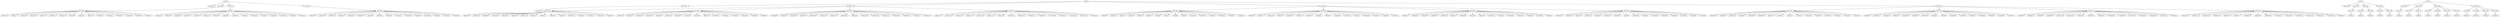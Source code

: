 digraph G {
    "count5" -> "new_n265_";
    "count7" -> "new_n266_";
    "new_n266_" -> "new_n267_";
    "count2" -> "new_n268_";
    "count3" -> "new_n269_";
    "new_n269_" -> "new_n270_";
    "new_n270_" -> "selectp10";
    "count2" -> "new_n272_";
    "new_n272_" -> "new_n273_";
    "new_n273_" -> "selectp11";
    "count3" -> "new_n275_";
    "new_n275_" -> "new_n276_";
    "new_n276_" -> "selectp12";
    "new_n275_" -> "new_n278_";
    "new_n278_" -> "selectp13";
    "count2" -> "new_n280_";
    "new_n280_" -> "new_n281_";
    "new_n281_" -> "selectp14";
    "count2" -> "new_n283_";
    "new_n283_" -> "new_n284_";
    "new_n284_" -> "selectp15";
    "new_n280_" -> "new_n286_";
    "new_n286_" -> "selectp16";
    "new_n283_" -> "new_n288_";
    "new_n288_" -> "selectp17";
    "count3" -> "new_n290_";
    "new_n290_" -> "new_n291_";
    "new_n291_" -> "selectp18";
    "new_n290_" -> "new_n293_";
    "new_n293_" -> "selectp19";
    "count3" -> "new_n295_";
    "new_n295_" -> "new_n296_";
    "new_n296_" -> "selectp110";
    "new_n295_" -> "new_n298_";
    "new_n298_" -> "selectp111";
    "new_n290_" -> "new_n300_";
    "new_n300_" -> "selectp112";
    "new_n290_" -> "new_n302_";
    "new_n302_" -> "selectp113";
    "new_n295_" -> "new_n304_";
    "new_n304_" -> "selectp114";
    "new_n295_" -> "new_n306_";
    "new_n306_" -> "selectp115";
    "count5" -> "new_n308_";
    "new_n308_" -> "new_n309_";
    "new_n309_" -> "selectp116";
    "new_n309_" -> "selectp117";
    "new_n309_" -> "selectp118";
    "new_n309_" -> "selectp119";
    "new_n309_" -> "selectp120";
    "new_n309_" -> "selectp121";
    "new_n309_" -> "selectp122";
    "new_n309_" -> "selectp123";
    "new_n309_" -> "selectp124";
    "new_n309_" -> "selectp125";
    "new_n309_" -> "selectp126";
    "new_n309_" -> "selectp127";
    "new_n309_" -> "selectp128";
    "new_n309_" -> "selectp129";
    "new_n309_" -> "selectp130";
    "new_n309_" -> "selectp131";
    "count5" -> "new_n326_";
    "new_n326_" -> "new_n327_";
    "new_n327_" -> "selectp132";
    "new_n327_" -> "selectp133";
    "new_n327_" -> "selectp134";
    "new_n327_" -> "selectp135";
    "new_n327_" -> "selectp136";
    "new_n327_" -> "selectp137";
    "new_n327_" -> "selectp138";
    "new_n327_" -> "selectp139";
    "new_n327_" -> "selectp140";
    "new_n327_" -> "selectp141";
    "new_n327_" -> "selectp142";
    "new_n327_" -> "selectp143";
    "new_n327_" -> "selectp144";
    "new_n327_" -> "selectp145";
    "new_n327_" -> "selectp146";
    "new_n327_" -> "selectp147";
    "count5" -> "new_n344_";
    "new_n344_" -> "new_n345_";
    "new_n345_" -> "selectp148";
    "new_n345_" -> "selectp149";
    "new_n345_" -> "selectp150";
    "new_n345_" -> "selectp151";
    "new_n345_" -> "selectp152";
    "new_n345_" -> "selectp153";
    "new_n345_" -> "selectp154";
    "new_n345_" -> "selectp155";
    "new_n345_" -> "selectp156";
    "new_n345_" -> "selectp157";
    "new_n345_" -> "selectp158";
    "new_n345_" -> "selectp159";
    "new_n345_" -> "selectp160";
    "new_n345_" -> "selectp161";
    "new_n345_" -> "selectp162";
    "new_n345_" -> "selectp163";
    "count7" -> "new_n362_";
    "new_n362_" -> "new_n363_";
    "new_n363_" -> "selectp164";
    "new_n363_" -> "selectp165";
    "new_n363_" -> "selectp166";
    "new_n363_" -> "selectp167";
    "new_n363_" -> "selectp168";
    "new_n363_" -> "selectp169";
    "new_n363_" -> "selectp170";
    "new_n363_" -> "selectp171";
    "new_n363_" -> "selectp172";
    "new_n363_" -> "selectp173";
    "new_n363_" -> "selectp174";
    "new_n363_" -> "selectp175";
    "new_n363_" -> "selectp176";
    "new_n363_" -> "selectp177";
    "new_n363_" -> "selectp178";
    "new_n363_" -> "selectp179";
    "new_n362_" -> "new_n380_";
    "new_n380_" -> "selectp180";
    "new_n380_" -> "selectp181";
    "new_n380_" -> "selectp182";
    "new_n380_" -> "selectp183";
    "new_n380_" -> "selectp184";
    "new_n380_" -> "selectp185";
    "new_n380_" -> "selectp186";
    "new_n380_" -> "selectp187";
    "new_n380_" -> "selectp188";
    "new_n380_" -> "selectp189";
    "new_n380_" -> "selectp190";
    "new_n380_" -> "selectp191";
    "new_n380_" -> "selectp192";
    "new_n380_" -> "selectp193";
    "new_n380_" -> "selectp194";
    "new_n380_" -> "selectp195";
    "new_n362_" -> "new_n397_";
    "new_n397_" -> "selectp196";
    "new_n397_" -> "selectp197";
    "new_n397_" -> "selectp198";
    "new_n397_" -> "selectp199";
    "new_n397_" -> "selectp1100";
    "new_n397_" -> "selectp1101";
    "new_n397_" -> "selectp1102";
    "new_n397_" -> "selectp1103";
    "new_n397_" -> "selectp1104";
    "new_n397_" -> "selectp1105";
    "new_n397_" -> "selectp1106";
    "new_n397_" -> "selectp1107";
    "new_n397_" -> "selectp1108";
    "new_n397_" -> "selectp1109";
    "new_n397_" -> "selectp1110";
    "new_n397_" -> "selectp1111";
    "new_n362_" -> "new_n414_";
    "new_n414_" -> "selectp1112";
    "new_n414_" -> "selectp1113";
    "new_n414_" -> "selectp1114";
    "new_n414_" -> "selectp1115";
    "new_n414_" -> "selectp1116";
    "new_n414_" -> "selectp1117";
    "new_n414_" -> "selectp1118";
    "new_n414_" -> "selectp1119";
    "new_n414_" -> "selectp1120";
    "new_n414_" -> "selectp1121";
    "new_n414_" -> "selectp1122";
    "new_n414_" -> "selectp1123";
    "new_n414_" -> "selectp1124";
    "new_n414_" -> "selectp1125";
    "new_n414_" -> "selectp1126";
    "new_n414_" -> "selectp1127";
    "count7" -> "new_n431_";
    "new_n431_" -> "new_n432_";
    "new_n432_" -> "selectp20";
    "new_n432_" -> "selectp21";
    "new_n432_" -> "selectp22";
    "new_n432_" -> "selectp23";
    "new_n432_" -> "selectp24";
    "new_n432_" -> "selectp25";
    "new_n432_" -> "selectp26";
    "new_n432_" -> "selectp27";
    "new_n432_" -> "selectp28";
    "new_n432_" -> "selectp29";
    "new_n432_" -> "selectp210";
    "new_n432_" -> "selectp211";
    "new_n432_" -> "selectp212";
    "new_n432_" -> "selectp213";
    "new_n432_" -> "selectp214";
    "new_n432_" -> "selectp215";
    "new_n431_" -> "new_n449_";
    "new_n449_" -> "selectp216";
    "new_n449_" -> "selectp217";
    "new_n449_" -> "selectp218";
    "new_n449_" -> "selectp219";
    "new_n449_" -> "selectp220";
    "new_n449_" -> "selectp221";
    "new_n449_" -> "selectp222";
    "new_n449_" -> "selectp223";
    "new_n449_" -> "selectp224";
    "new_n449_" -> "selectp225";
    "new_n449_" -> "selectp226";
    "new_n449_" -> "selectp227";
    "new_n449_" -> "selectp228";
    "new_n449_" -> "selectp229";
    "new_n449_" -> "selectp230";
    "new_n449_" -> "selectp231";
    "new_n431_" -> "new_n466_";
    "new_n466_" -> "selectp232";
    "new_n466_" -> "selectp233";
    "new_n466_" -> "selectp234";
    "new_n466_" -> "selectp235";
    "new_n466_" -> "selectp236";
    "new_n466_" -> "selectp237";
    "new_n466_" -> "selectp238";
    "new_n466_" -> "selectp239";
    "new_n466_" -> "selectp240";
    "new_n466_" -> "selectp241";
    "new_n466_" -> "selectp242";
    "new_n466_" -> "selectp243";
    "new_n466_" -> "selectp244";
    "new_n466_" -> "selectp245";
    "new_n466_" -> "selectp246";
    "new_n466_" -> "selectp247";
    "new_n431_" -> "new_n483_";
    "new_n483_" -> "selectp248";
    "new_n483_" -> "selectp249";
    "new_n483_" -> "selectp250";
    "new_n483_" -> "selectp251";
    "new_n483_" -> "selectp252";
    "new_n483_" -> "selectp253";
    "new_n483_" -> "selectp254";
    "new_n483_" -> "selectp255";
    "new_n483_" -> "selectp256";
    "new_n483_" -> "selectp257";
    "new_n483_" -> "selectp258";
    "new_n483_" -> "selectp259";
    "new_n483_" -> "selectp260";
    "new_n483_" -> "selectp261";
    "new_n483_" -> "selectp262";
    "new_n483_" -> "selectp263";
    "count7" -> "new_n500_";
    "new_n500_" -> "new_n501_";
    "new_n501_" -> "selectp264";
    "new_n501_" -> "selectp265";
    "new_n501_" -> "selectp266";
    "new_n501_" -> "selectp267";
    "new_n501_" -> "selectp268";
    "new_n501_" -> "selectp269";
    "new_n501_" -> "selectp270";
    "new_n501_" -> "selectp271";
    "new_n501_" -> "selectp272";
    "new_n501_" -> "selectp273";
    "new_n501_" -> "selectp274";
    "new_n501_" -> "selectp275";
    "new_n501_" -> "selectp276";
    "new_n501_" -> "selectp277";
    "new_n501_" -> "selectp278";
    "new_n501_" -> "selectp279";
    "new_n500_" -> "new_n518_";
    "new_n518_" -> "selectp280";
    "new_n518_" -> "selectp281";
    "new_n518_" -> "selectp282";
    "new_n518_" -> "selectp283";
    "new_n518_" -> "selectp284";
    "new_n518_" -> "selectp285";
    "new_n518_" -> "selectp286";
    "new_n518_" -> "selectp287";
    "new_n518_" -> "selectp288";
    "new_n518_" -> "selectp289";
    "new_n518_" -> "selectp290";
    "new_n518_" -> "selectp291";
    "new_n518_" -> "selectp292";
    "new_n518_" -> "selectp293";
    "new_n518_" -> "selectp294";
    "new_n518_" -> "selectp295";
    "new_n500_" -> "new_n535_";
    "new_n535_" -> "selectp296";
    "new_n535_" -> "selectp297";
    "new_n535_" -> "selectp298";
    "new_n535_" -> "selectp299";
    "new_n535_" -> "selectp2100";
    "new_n535_" -> "selectp2101";
    "new_n535_" -> "selectp2102";
    "new_n535_" -> "selectp2103";
    "new_n535_" -> "selectp2104";
    "new_n535_" -> "selectp2105";
    "new_n535_" -> "selectp2106";
    "new_n535_" -> "selectp2107";
    "new_n535_" -> "selectp2108";
    "new_n535_" -> "selectp2109";
    "new_n535_" -> "selectp2110";
    "new_n535_" -> "selectp2111";
    "new_n500_" -> "new_n552_";
    "new_n552_" -> "selectp2112";
    "new_n552_" -> "selectp2113";
    "new_n552_" -> "selectp2114";
    "new_n552_" -> "selectp2115";
    "new_n552_" -> "selectp2116";
    "new_n552_" -> "selectp2117";
    "new_n552_" -> "selectp2118";
    "new_n552_" -> "selectp2119";
    "new_n552_" -> "selectp2120";
    "new_n552_" -> "selectp2121";
    "new_n552_" -> "selectp2122";
    "new_n552_" -> "selectp2123";
    "new_n552_" -> "selectp2124";
    "new_n552_" -> "selectp2125";
    "new_n552_" -> "selectp2126";
    "new_n552_" -> "selectp2127";
}
